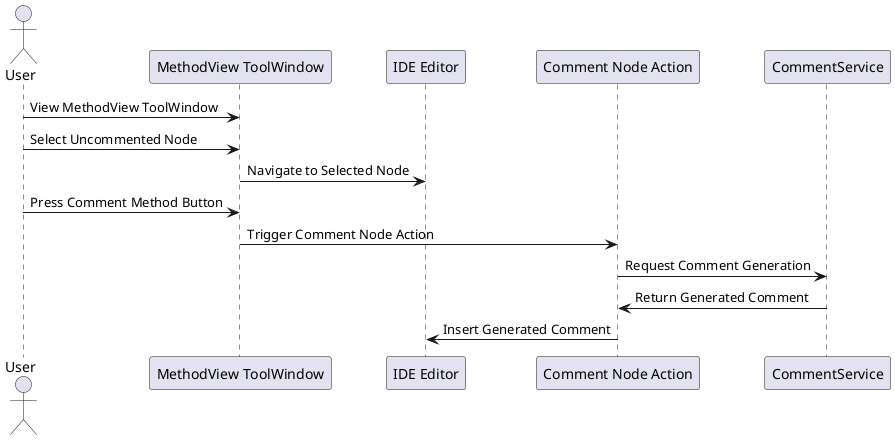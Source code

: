 @startuml

actor User
participant "MethodView ToolWindow" as ToolWindow
participant "IDE Editor" as Editor
participant "Comment Node Action" as Action
participant "CommentService" as Service

User -> ToolWindow : View MethodView ToolWindow
User -> ToolWindow : Select Uncommented Node
ToolWindow -> Editor : Navigate to Selected Node
User -> ToolWindow : Press Comment Method Button
ToolWindow -> Action : Trigger Comment Node Action
Action -> Service : Request Comment Generation
Service -> Action : Return Generated Comment
Action -> Editor : Insert Generated Comment

@enduml
